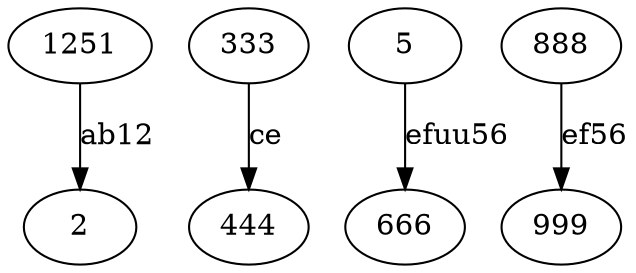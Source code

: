 digraph g {
1251->2[label="ab12"];
333->444[label="ce"];
5->666[label="efuu56"];
888->999[label="ef56"];
}
